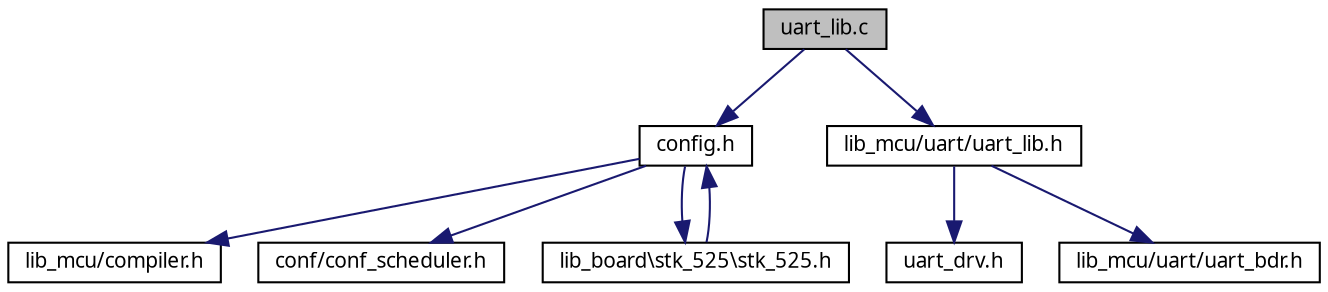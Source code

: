 digraph G
{
  edge [fontname="FreeSans.ttf",fontsize=10,labelfontname="FreeSans.ttf",labelfontsize=10];
  node [fontname="FreeSans.ttf",fontsize=10,shape=record];
  Node1 [label="uart_lib.c",height=0.2,width=0.4,color="black", fillcolor="grey75", style="filled" fontcolor="black"];
  Node1 -> Node2 [color="midnightblue",fontsize=10,style="solid",fontname="FreeSans.ttf"];
  Node2 [label="config.h",height=0.2,width=0.4,color="black", fillcolor="white", style="filled",URL="$a00024.html"];
  Node2 -> Node3 [color="midnightblue",fontsize=10,style="solid",fontname="FreeSans.ttf"];
  Node3 [label="lib_mcu/compiler.h",height=0.2,width=0.4,color="black", fillcolor="white", style="filled",URL="$a00021.html"];
  Node2 -> Node4 [color="midnightblue",fontsize=10,style="solid",fontname="FreeSans.ttf"];
  Node4 [label="conf/conf_scheduler.h",height=0.2,width=0.4,color="black", fillcolor="white", style="filled",URL="$a00022.html"];
  Node2 -> Node5 [color="midnightblue",fontsize=10,style="solid",fontname="FreeSans.ttf"];
  Node5 [label="lib_board\\stk_525\\stk_525.h",height=0.2,width=0.4,color="black", fillcolor="white", style="filled",URL="$a00036.html"];
  Node5 -> Node2 [color="midnightblue",fontsize=10,style="solid",fontname="FreeSans.ttf"];
  Node1 -> Node6 [color="midnightblue",fontsize=10,style="solid",fontname="FreeSans.ttf"];
  Node6 [label="lib_mcu/uart/uart_lib.h",height=0.2,width=0.4,color="black", fillcolor="white", style="filled",URL="$a00040.html"];
  Node6 -> Node7 [color="midnightblue",fontsize=10,style="solid",fontname="FreeSans.ttf"];
  Node7 [label="uart_drv.h",height=0.2,width=0.4,color="black", fillcolor="white", style="filled",URL="$a00038.html"];
  Node6 -> Node8 [color="midnightblue",fontsize=10,style="solid",fontname="FreeSans.ttf"];
  Node8 [label="lib_mcu/uart/uart_bdr.h",height=0.2,width=0.4,color="black", fillcolor="white", style="filled",URL="$a00037.html"];
}
